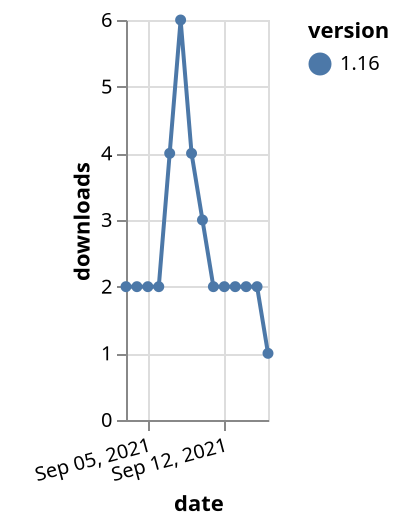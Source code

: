 {"$schema": "https://vega.github.io/schema/vega-lite/v5.json", "description": "A simple bar chart with embedded data.", "data": {"values": [{"date": "2021-09-03", "total": 3270, "delta": 2, "version": "1.16"}, {"date": "2021-09-04", "total": 3272, "delta": 2, "version": "1.16"}, {"date": "2021-09-05", "total": 3274, "delta": 2, "version": "1.16"}, {"date": "2021-09-06", "total": 3276, "delta": 2, "version": "1.16"}, {"date": "2021-09-07", "total": 3280, "delta": 4, "version": "1.16"}, {"date": "2021-09-08", "total": 3286, "delta": 6, "version": "1.16"}, {"date": "2021-09-09", "total": 3290, "delta": 4, "version": "1.16"}, {"date": "2021-09-10", "total": 3293, "delta": 3, "version": "1.16"}, {"date": "2021-09-11", "total": 3295, "delta": 2, "version": "1.16"}, {"date": "2021-09-12", "total": 3297, "delta": 2, "version": "1.16"}, {"date": "2021-09-13", "total": 3299, "delta": 2, "version": "1.16"}, {"date": "2021-09-14", "total": 3301, "delta": 2, "version": "1.16"}, {"date": "2021-09-15", "total": 3303, "delta": 2, "version": "1.16"}, {"date": "2021-09-16", "total": 3304, "delta": 1, "version": "1.16"}]}, "width": "container", "mark": {"type": "line", "point": {"filled": true}}, "encoding": {"x": {"field": "date", "type": "temporal", "timeUnit": "yearmonthdate", "title": "date", "axis": {"labelAngle": -15}}, "y": {"field": "delta", "type": "quantitative", "title": "downloads"}, "color": {"field": "version", "type": "nominal"}, "tooltip": {"field": "delta"}}}
